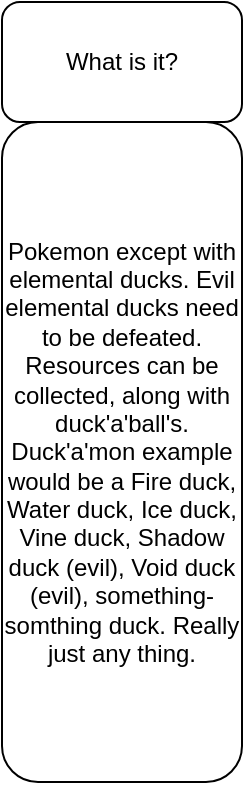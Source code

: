<mxfile version="22.0.8" type="github">
  <diagram name="Page-1" id="zmsAA1IwOfnFMYAsX0Bf">
    <mxGraphModel dx="880" dy="595" grid="1" gridSize="10" guides="1" tooltips="1" connect="1" arrows="1" fold="1" page="1" pageScale="1" pageWidth="850" pageHeight="1100" math="0" shadow="0">
      <root>
        <mxCell id="0" />
        <mxCell id="1" parent="0" />
        <mxCell id="52o2Xvia3wrgC5a7eTlV-1" value="What is it?" style="rounded=1;whiteSpace=wrap;html=1;" vertex="1" parent="1">
          <mxGeometry x="50" y="70" width="120" height="60" as="geometry" />
        </mxCell>
        <mxCell id="52o2Xvia3wrgC5a7eTlV-2" value="Pokemon except with elemental ducks. Evil elemental ducks need to be defeated. Resources can be collected, along with duck&#39;a&#39;ball&#39;s. Duck&#39;a&#39;mon example would be a Fire duck, Water duck, Ice duck, Vine duck, Shadow duck (evil), Void duck (evil), something-somthing duck. Really just any thing." style="rounded=1;whiteSpace=wrap;html=1;align=center;" vertex="1" parent="1">
          <mxGeometry x="50" y="130" width="120" height="330" as="geometry" />
        </mxCell>
      </root>
    </mxGraphModel>
  </diagram>
</mxfile>
